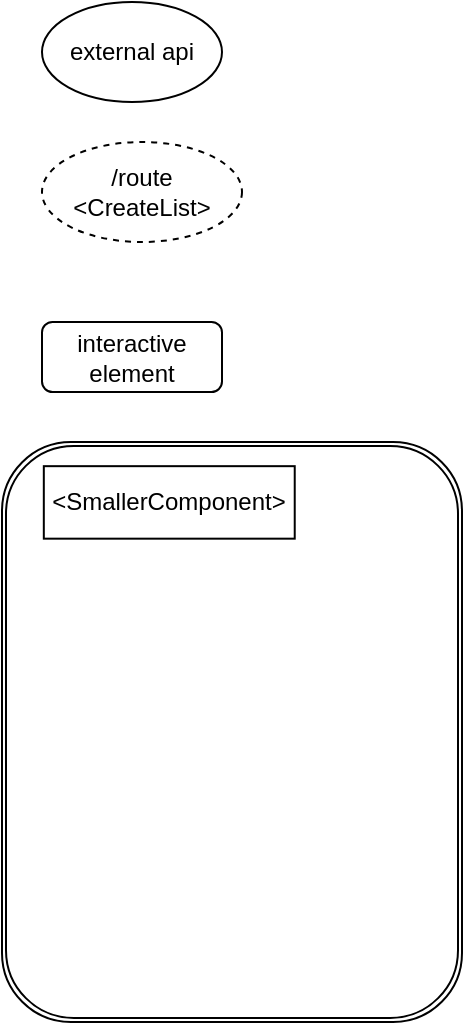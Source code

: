 <mxfile>
    <diagram id="ho2o-1g2pbGaYwQHvWm9" name="Page-1">
        <mxGraphModel dx="334" dy="563" grid="1" gridSize="10" guides="1" tooltips="1" connect="1" arrows="1" fold="1" page="1" pageScale="1" pageWidth="827" pageHeight="1169" math="0" shadow="0">
            <root>
                <mxCell id="0"/>
                <mxCell id="1" parent="0"/>
                <mxCell id="2" value="/route&lt;br&gt;&amp;lt;CreateList&amp;gt;" style="ellipse;whiteSpace=wrap;html=1;dashed=1;" vertex="1" parent="1">
                    <mxGeometry x="80" y="420" width="100" height="50" as="geometry"/>
                </mxCell>
                <mxCell id="3" value="interactive element" style="rounded=1;whiteSpace=wrap;html=1;" vertex="1" parent="1">
                    <mxGeometry x="80" y="510" width="90" height="35" as="geometry"/>
                </mxCell>
                <mxCell id="4" value="external api" style="ellipse;whiteSpace=wrap;html=1;" vertex="1" parent="1">
                    <mxGeometry x="80" y="350" width="90" height="50" as="geometry"/>
                </mxCell>
                <mxCell id="7" value="" style="group" vertex="1" connectable="0" parent="1">
                    <mxGeometry x="60" y="570" width="230" height="290" as="geometry"/>
                </mxCell>
                <mxCell id="5" value="" style="shape=ext;double=1;rounded=1;whiteSpace=wrap;html=1;" vertex="1" parent="7">
                    <mxGeometry width="230" height="290" as="geometry"/>
                </mxCell>
                <mxCell id="6" value="&amp;lt;SmallerComponent&amp;gt;" style="rounded=0;whiteSpace=wrap;html=1;" vertex="1" parent="7">
                    <mxGeometry x="20.909" y="12.083" width="125.455" height="36.25" as="geometry"/>
                </mxCell>
            </root>
        </mxGraphModel>
    </diagram>
</mxfile>